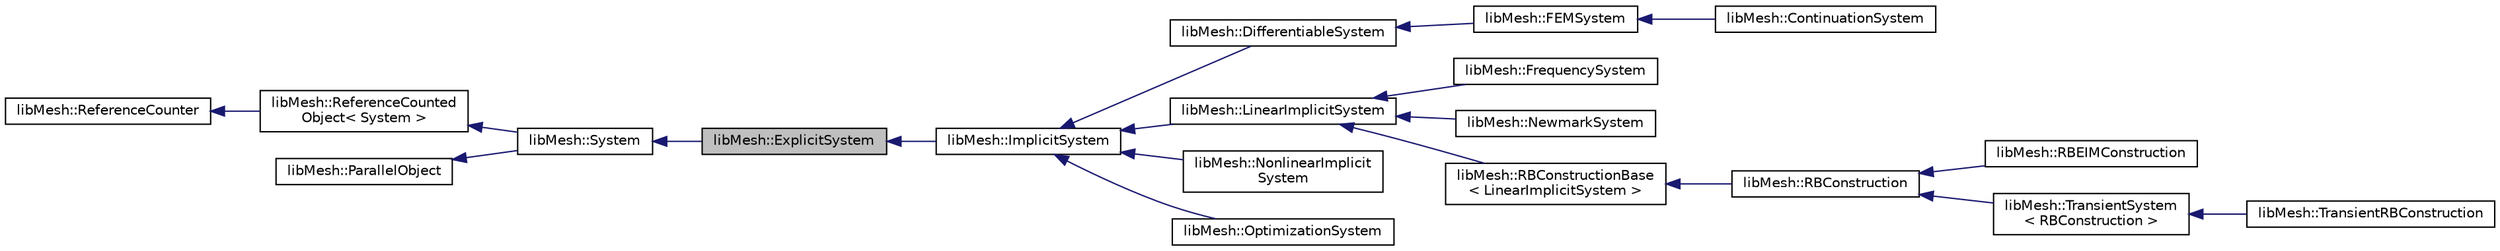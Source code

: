 digraph "libMesh::ExplicitSystem"
{
  edge [fontname="Helvetica",fontsize="10",labelfontname="Helvetica",labelfontsize="10"];
  node [fontname="Helvetica",fontsize="10",shape=record];
  rankdir="LR";
  Node1 [label="libMesh::ExplicitSystem",height=0.2,width=0.4,color="black", fillcolor="grey75", style="filled", fontcolor="black"];
  Node2 -> Node1 [dir="back",color="midnightblue",fontsize="10",style="solid",fontname="Helvetica"];
  Node2 [label="libMesh::System",height=0.2,width=0.4,color="black", fillcolor="white", style="filled",URL="$classlibMesh_1_1System.html"];
  Node3 -> Node2 [dir="back",color="midnightblue",fontsize="10",style="solid",fontname="Helvetica"];
  Node3 [label="libMesh::ReferenceCounted\lObject\< System \>",height=0.2,width=0.4,color="black", fillcolor="white", style="filled",URL="$classlibMesh_1_1ReferenceCountedObject.html"];
  Node4 -> Node3 [dir="back",color="midnightblue",fontsize="10",style="solid",fontname="Helvetica"];
  Node4 [label="libMesh::ReferenceCounter",height=0.2,width=0.4,color="black", fillcolor="white", style="filled",URL="$classlibMesh_1_1ReferenceCounter.html",tooltip="Common base for all objects whose creations/destructions are counted. "];
  Node5 -> Node2 [dir="back",color="midnightblue",fontsize="10",style="solid",fontname="Helvetica"];
  Node5 [label="libMesh::ParallelObject",height=0.2,width=0.4,color="black", fillcolor="white", style="filled",URL="$classlibMesh_1_1ParallelObject.html"];
  Node1 -> Node6 [dir="back",color="midnightblue",fontsize="10",style="solid",fontname="Helvetica"];
  Node6 [label="libMesh::ImplicitSystem",height=0.2,width=0.4,color="black", fillcolor="white", style="filled",URL="$classlibMesh_1_1ImplicitSystem.html",tooltip="Used for solving implicit systems of equations. "];
  Node6 -> Node7 [dir="back",color="midnightblue",fontsize="10",style="solid",fontname="Helvetica"];
  Node7 [label="libMesh::DifferentiableSystem",height=0.2,width=0.4,color="black", fillcolor="white", style="filled",URL="$classlibMesh_1_1DifferentiableSystem.html"];
  Node7 -> Node8 [dir="back",color="midnightblue",fontsize="10",style="solid",fontname="Helvetica"];
  Node8 [label="libMesh::FEMSystem",height=0.2,width=0.4,color="black", fillcolor="white", style="filled",URL="$classlibMesh_1_1FEMSystem.html"];
  Node8 -> Node9 [dir="back",color="midnightblue",fontsize="10",style="solid",fontname="Helvetica"];
  Node9 [label="libMesh::ContinuationSystem",height=0.2,width=0.4,color="black", fillcolor="white", style="filled",URL="$classlibMesh_1_1ContinuationSystem.html"];
  Node6 -> Node10 [dir="back",color="midnightblue",fontsize="10",style="solid",fontname="Helvetica"];
  Node10 [label="libMesh::LinearImplicitSystem",height=0.2,width=0.4,color="black", fillcolor="white", style="filled",URL="$classlibMesh_1_1LinearImplicitSystem.html"];
  Node10 -> Node11 [dir="back",color="midnightblue",fontsize="10",style="solid",fontname="Helvetica"];
  Node11 [label="libMesh::FrequencySystem",height=0.2,width=0.4,color="black", fillcolor="white", style="filled",URL="$classlibMesh_1_1FrequencySystem.html"];
  Node10 -> Node12 [dir="back",color="midnightblue",fontsize="10",style="solid",fontname="Helvetica"];
  Node12 [label="libMesh::NewmarkSystem",height=0.2,width=0.4,color="black", fillcolor="white", style="filled",URL="$classlibMesh_1_1NewmarkSystem.html",tooltip="Implements the Newmark time integration scheme. "];
  Node10 -> Node13 [dir="back",color="midnightblue",fontsize="10",style="solid",fontname="Helvetica"];
  Node13 [label="libMesh::RBConstructionBase\l\< LinearImplicitSystem \>",height=0.2,width=0.4,color="black", fillcolor="white", style="filled",URL="$classlibMesh_1_1RBConstructionBase.html"];
  Node13 -> Node14 [dir="back",color="midnightblue",fontsize="10",style="solid",fontname="Helvetica"];
  Node14 [label="libMesh::RBConstruction",height=0.2,width=0.4,color="black", fillcolor="white", style="filled",URL="$classlibMesh_1_1RBConstruction.html"];
  Node14 -> Node15 [dir="back",color="midnightblue",fontsize="10",style="solid",fontname="Helvetica"];
  Node15 [label="libMesh::RBEIMConstruction",height=0.2,width=0.4,color="black", fillcolor="white", style="filled",URL="$classlibMesh_1_1RBEIMConstruction.html"];
  Node14 -> Node16 [dir="back",color="midnightblue",fontsize="10",style="solid",fontname="Helvetica"];
  Node16 [label="libMesh::TransientSystem\l\< RBConstruction \>",height=0.2,width=0.4,color="black", fillcolor="white", style="filled",URL="$classlibMesh_1_1TransientSystem.html"];
  Node16 -> Node17 [dir="back",color="midnightblue",fontsize="10",style="solid",fontname="Helvetica"];
  Node17 [label="libMesh::TransientRBConstruction",height=0.2,width=0.4,color="black", fillcolor="white", style="filled",URL="$classlibMesh_1_1TransientRBConstruction.html"];
  Node6 -> Node18 [dir="back",color="midnightblue",fontsize="10",style="solid",fontname="Helvetica"];
  Node18 [label="libMesh::NonlinearImplicit\lSystem",height=0.2,width=0.4,color="black", fillcolor="white", style="filled",URL="$classlibMesh_1_1NonlinearImplicitSystem.html",tooltip="Used for solving nonlinear implicit systems of equations. "];
  Node6 -> Node19 [dir="back",color="midnightblue",fontsize="10",style="solid",fontname="Helvetica"];
  Node19 [label="libMesh::OptimizationSystem",height=0.2,width=0.4,color="black", fillcolor="white", style="filled",URL="$classlibMesh_1_1OptimizationSystem.html"];
}
